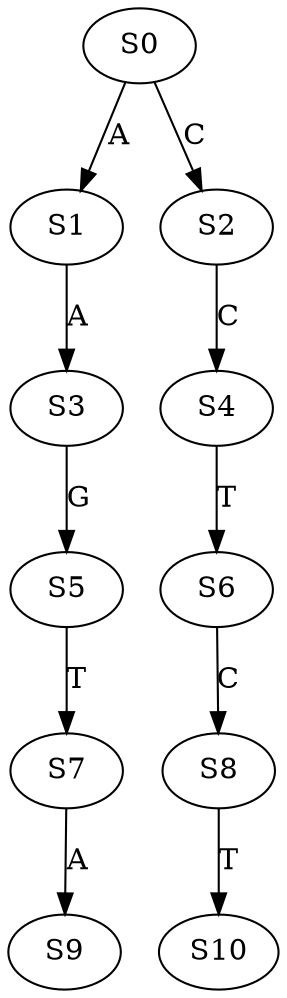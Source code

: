 strict digraph  {
	S0 -> S1 [ label = A ];
	S0 -> S2 [ label = C ];
	S1 -> S3 [ label = A ];
	S2 -> S4 [ label = C ];
	S3 -> S5 [ label = G ];
	S4 -> S6 [ label = T ];
	S5 -> S7 [ label = T ];
	S6 -> S8 [ label = C ];
	S7 -> S9 [ label = A ];
	S8 -> S10 [ label = T ];
}
